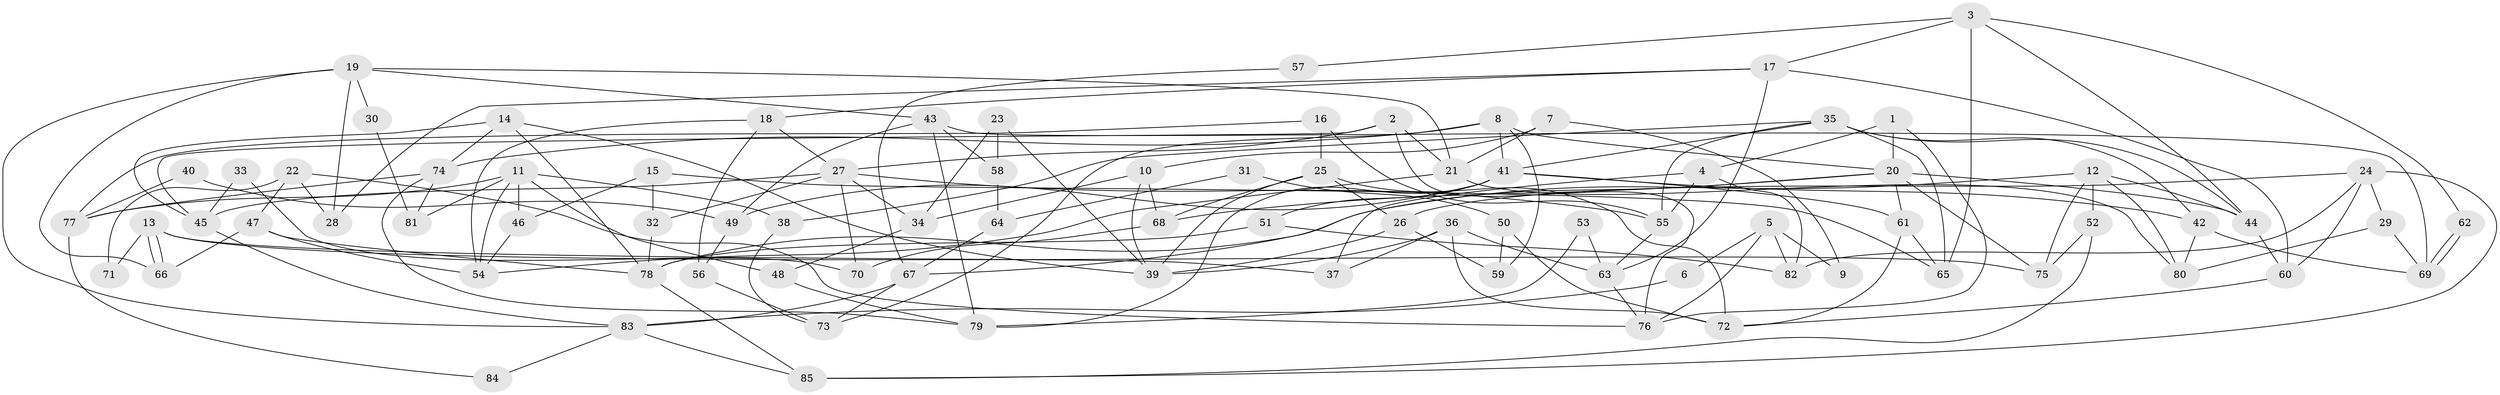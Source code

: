 // coarse degree distribution, {9: 0.07142857142857142, 12: 0.07142857142857142, 5: 0.14285714285714285, 4: 0.14285714285714285, 8: 0.07142857142857142, 7: 0.07142857142857142, 6: 0.14285714285714285, 10: 0.10714285714285714, 3: 0.10714285714285714, 2: 0.03571428571428571, 13: 0.03571428571428571}
// Generated by graph-tools (version 1.1) at 2025/50/03/04/25 22:50:47]
// undirected, 85 vertices, 170 edges
graph export_dot {
  node [color=gray90,style=filled];
  1;
  2;
  3;
  4;
  5;
  6;
  7;
  8;
  9;
  10;
  11;
  12;
  13;
  14;
  15;
  16;
  17;
  18;
  19;
  20;
  21;
  22;
  23;
  24;
  25;
  26;
  27;
  28;
  29;
  30;
  31;
  32;
  33;
  34;
  35;
  36;
  37;
  38;
  39;
  40;
  41;
  42;
  43;
  44;
  45;
  46;
  47;
  48;
  49;
  50;
  51;
  52;
  53;
  54;
  55;
  56;
  57;
  58;
  59;
  60;
  61;
  62;
  63;
  64;
  65;
  66;
  67;
  68;
  69;
  70;
  71;
  72;
  73;
  74;
  75;
  76;
  77;
  78;
  79;
  80;
  81;
  82;
  83;
  84;
  85;
  1 -- 76;
  1 -- 20;
  1 -- 4;
  2 -- 27;
  2 -- 45;
  2 -- 21;
  2 -- 76;
  3 -- 65;
  3 -- 44;
  3 -- 17;
  3 -- 57;
  3 -- 62;
  4 -- 55;
  4 -- 37;
  4 -- 82;
  5 -- 76;
  5 -- 82;
  5 -- 6;
  5 -- 9;
  6 -- 83;
  7 -- 21;
  7 -- 10;
  7 -- 9;
  8 -- 41;
  8 -- 74;
  8 -- 20;
  8 -- 59;
  8 -- 73;
  10 -- 39;
  10 -- 34;
  10 -- 68;
  11 -- 54;
  11 -- 38;
  11 -- 46;
  11 -- 48;
  11 -- 77;
  11 -- 81;
  12 -- 80;
  12 -- 44;
  12 -- 52;
  12 -- 75;
  12 -- 78;
  13 -- 75;
  13 -- 66;
  13 -- 66;
  13 -- 37;
  13 -- 71;
  14 -- 39;
  14 -- 78;
  14 -- 45;
  14 -- 74;
  15 -- 32;
  15 -- 46;
  15 -- 65;
  16 -- 25;
  16 -- 55;
  16 -- 77;
  17 -- 60;
  17 -- 18;
  17 -- 28;
  17 -- 63;
  18 -- 54;
  18 -- 27;
  18 -- 56;
  19 -- 43;
  19 -- 66;
  19 -- 21;
  19 -- 28;
  19 -- 30;
  19 -- 83;
  20 -- 61;
  20 -- 44;
  20 -- 67;
  20 -- 68;
  20 -- 75;
  21 -- 54;
  21 -- 80;
  22 -- 76;
  22 -- 28;
  22 -- 47;
  22 -- 71;
  23 -- 39;
  23 -- 34;
  23 -- 58;
  24 -- 85;
  24 -- 60;
  24 -- 26;
  24 -- 29;
  24 -- 82;
  25 -- 26;
  25 -- 68;
  25 -- 39;
  25 -- 72;
  26 -- 39;
  26 -- 59;
  27 -- 45;
  27 -- 32;
  27 -- 34;
  27 -- 55;
  27 -- 70;
  29 -- 69;
  29 -- 80;
  30 -- 81;
  31 -- 64;
  31 -- 50;
  32 -- 78;
  33 -- 70;
  33 -- 45;
  34 -- 48;
  35 -- 42;
  35 -- 41;
  35 -- 38;
  35 -- 44;
  35 -- 55;
  35 -- 65;
  36 -- 63;
  36 -- 37;
  36 -- 39;
  36 -- 72;
  38 -- 73;
  40 -- 49;
  40 -- 77;
  41 -- 61;
  41 -- 79;
  41 -- 42;
  41 -- 49;
  41 -- 51;
  42 -- 80;
  42 -- 69;
  43 -- 49;
  43 -- 69;
  43 -- 58;
  43 -- 79;
  44 -- 60;
  45 -- 83;
  46 -- 54;
  47 -- 78;
  47 -- 54;
  47 -- 66;
  48 -- 79;
  49 -- 56;
  50 -- 59;
  50 -- 72;
  51 -- 82;
  51 -- 78;
  52 -- 75;
  52 -- 85;
  53 -- 63;
  53 -- 79;
  55 -- 63;
  56 -- 73;
  57 -- 67;
  58 -- 64;
  60 -- 72;
  61 -- 72;
  61 -- 65;
  62 -- 69;
  62 -- 69;
  63 -- 76;
  64 -- 67;
  67 -- 83;
  67 -- 73;
  68 -- 70;
  74 -- 77;
  74 -- 79;
  74 -- 81;
  77 -- 84;
  78 -- 85;
  83 -- 85;
  83 -- 84;
}
